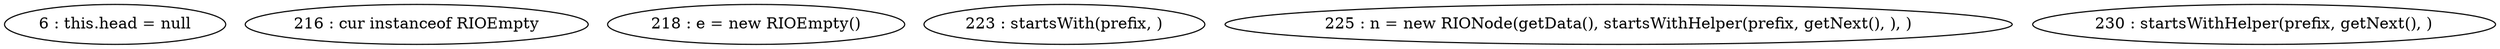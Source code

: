 digraph G {
"6 : this.head = null"
"216 : cur instanceof RIOEmpty"
"218 : e = new RIOEmpty()"
"223 : startsWith(prefix, )"
"225 : n = new RIONode(getData(), startsWithHelper(prefix, getNext(), ), )"
"230 : startsWithHelper(prefix, getNext(), )"
}